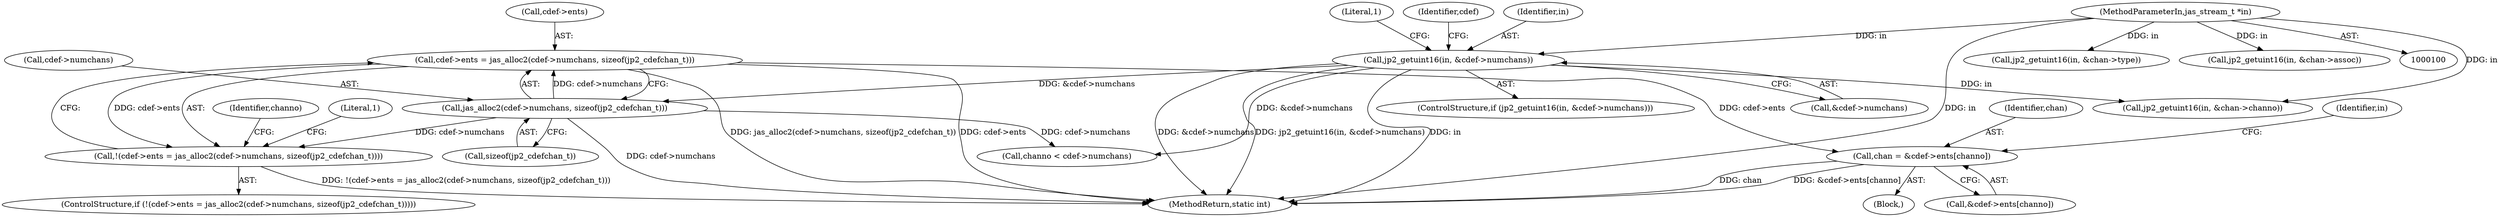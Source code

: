 digraph "0_jasper_e96fc4fdd525fa0ede28074a7e2b1caf94b58b0d_3@pointer" {
"1000133" [label="(Call,cdef->ents = jas_alloc2(cdef->numchans, sizeof(jp2_cdefchan_t)))"];
"1000137" [label="(Call,jas_alloc2(cdef->numchans, sizeof(jp2_cdefchan_t)))"];
"1000121" [label="(Call,jp2_getuint16(in, &cdef->numchans))"];
"1000102" [label="(MethodParameterIn,jas_stream_t *in)"];
"1000132" [label="(Call,!(cdef->ents = jas_alloc2(cdef->numchans, sizeof(jp2_cdefchan_t))))"];
"1000159" [label="(Call,chan = &cdef->ents[channo])"];
"1000151" [label="(Call,channo < cdef->numchans)"];
"1000122" [label="(Identifier,in)"];
"1000141" [label="(Call,sizeof(jp2_cdefchan_t))"];
"1000161" [label="(Call,&cdef->ents[channo])"];
"1000176" [label="(Call,jp2_getuint16(in, &chan->type))"];
"1000169" [label="(Call,jp2_getuint16(in, &chan->channo))"];
"1000160" [label="(Identifier,chan)"];
"1000159" [label="(Call,chan = &cdef->ents[channo])"];
"1000133" [label="(Call,cdef->ents = jas_alloc2(cdef->numchans, sizeof(jp2_cdefchan_t)))"];
"1000121" [label="(Call,jp2_getuint16(in, &cdef->numchans))"];
"1000194" [label="(MethodReturn,static int)"];
"1000120" [label="(ControlStructure,if (jp2_getuint16(in, &cdef->numchans)))"];
"1000134" [label="(Call,cdef->ents)"];
"1000131" [label="(ControlStructure,if (!(cdef->ents = jas_alloc2(cdef->numchans, sizeof(jp2_cdefchan_t)))))"];
"1000130" [label="(Literal,1)"];
"1000102" [label="(MethodParameterIn,jas_stream_t *in)"];
"1000135" [label="(Identifier,cdef)"];
"1000137" [label="(Call,jas_alloc2(cdef->numchans, sizeof(jp2_cdefchan_t)))"];
"1000182" [label="(Call,jp2_getuint16(in, &chan->assoc))"];
"1000138" [label="(Call,cdef->numchans)"];
"1000170" [label="(Identifier,in)"];
"1000123" [label="(Call,&cdef->numchans)"];
"1000149" [label="(Identifier,channo)"];
"1000158" [label="(Block,)"];
"1000146" [label="(Literal,1)"];
"1000132" [label="(Call,!(cdef->ents = jas_alloc2(cdef->numchans, sizeof(jp2_cdefchan_t))))"];
"1000133" -> "1000132"  [label="AST: "];
"1000133" -> "1000137"  [label="CFG: "];
"1000134" -> "1000133"  [label="AST: "];
"1000137" -> "1000133"  [label="AST: "];
"1000132" -> "1000133"  [label="CFG: "];
"1000133" -> "1000194"  [label="DDG: cdef->ents"];
"1000133" -> "1000194"  [label="DDG: jas_alloc2(cdef->numchans, sizeof(jp2_cdefchan_t))"];
"1000133" -> "1000132"  [label="DDG: cdef->ents"];
"1000137" -> "1000133"  [label="DDG: cdef->numchans"];
"1000133" -> "1000159"  [label="DDG: cdef->ents"];
"1000137" -> "1000141"  [label="CFG: "];
"1000138" -> "1000137"  [label="AST: "];
"1000141" -> "1000137"  [label="AST: "];
"1000137" -> "1000194"  [label="DDG: cdef->numchans"];
"1000137" -> "1000132"  [label="DDG: cdef->numchans"];
"1000121" -> "1000137"  [label="DDG: &cdef->numchans"];
"1000137" -> "1000151"  [label="DDG: cdef->numchans"];
"1000121" -> "1000120"  [label="AST: "];
"1000121" -> "1000123"  [label="CFG: "];
"1000122" -> "1000121"  [label="AST: "];
"1000123" -> "1000121"  [label="AST: "];
"1000130" -> "1000121"  [label="CFG: "];
"1000135" -> "1000121"  [label="CFG: "];
"1000121" -> "1000194"  [label="DDG: &cdef->numchans"];
"1000121" -> "1000194"  [label="DDG: jp2_getuint16(in, &cdef->numchans)"];
"1000121" -> "1000194"  [label="DDG: in"];
"1000102" -> "1000121"  [label="DDG: in"];
"1000121" -> "1000151"  [label="DDG: &cdef->numchans"];
"1000121" -> "1000169"  [label="DDG: in"];
"1000102" -> "1000100"  [label="AST: "];
"1000102" -> "1000194"  [label="DDG: in"];
"1000102" -> "1000169"  [label="DDG: in"];
"1000102" -> "1000176"  [label="DDG: in"];
"1000102" -> "1000182"  [label="DDG: in"];
"1000132" -> "1000131"  [label="AST: "];
"1000146" -> "1000132"  [label="CFG: "];
"1000149" -> "1000132"  [label="CFG: "];
"1000132" -> "1000194"  [label="DDG: !(cdef->ents = jas_alloc2(cdef->numchans, sizeof(jp2_cdefchan_t)))"];
"1000159" -> "1000158"  [label="AST: "];
"1000159" -> "1000161"  [label="CFG: "];
"1000160" -> "1000159"  [label="AST: "];
"1000161" -> "1000159"  [label="AST: "];
"1000170" -> "1000159"  [label="CFG: "];
"1000159" -> "1000194"  [label="DDG: chan"];
"1000159" -> "1000194"  [label="DDG: &cdef->ents[channo]"];
}
